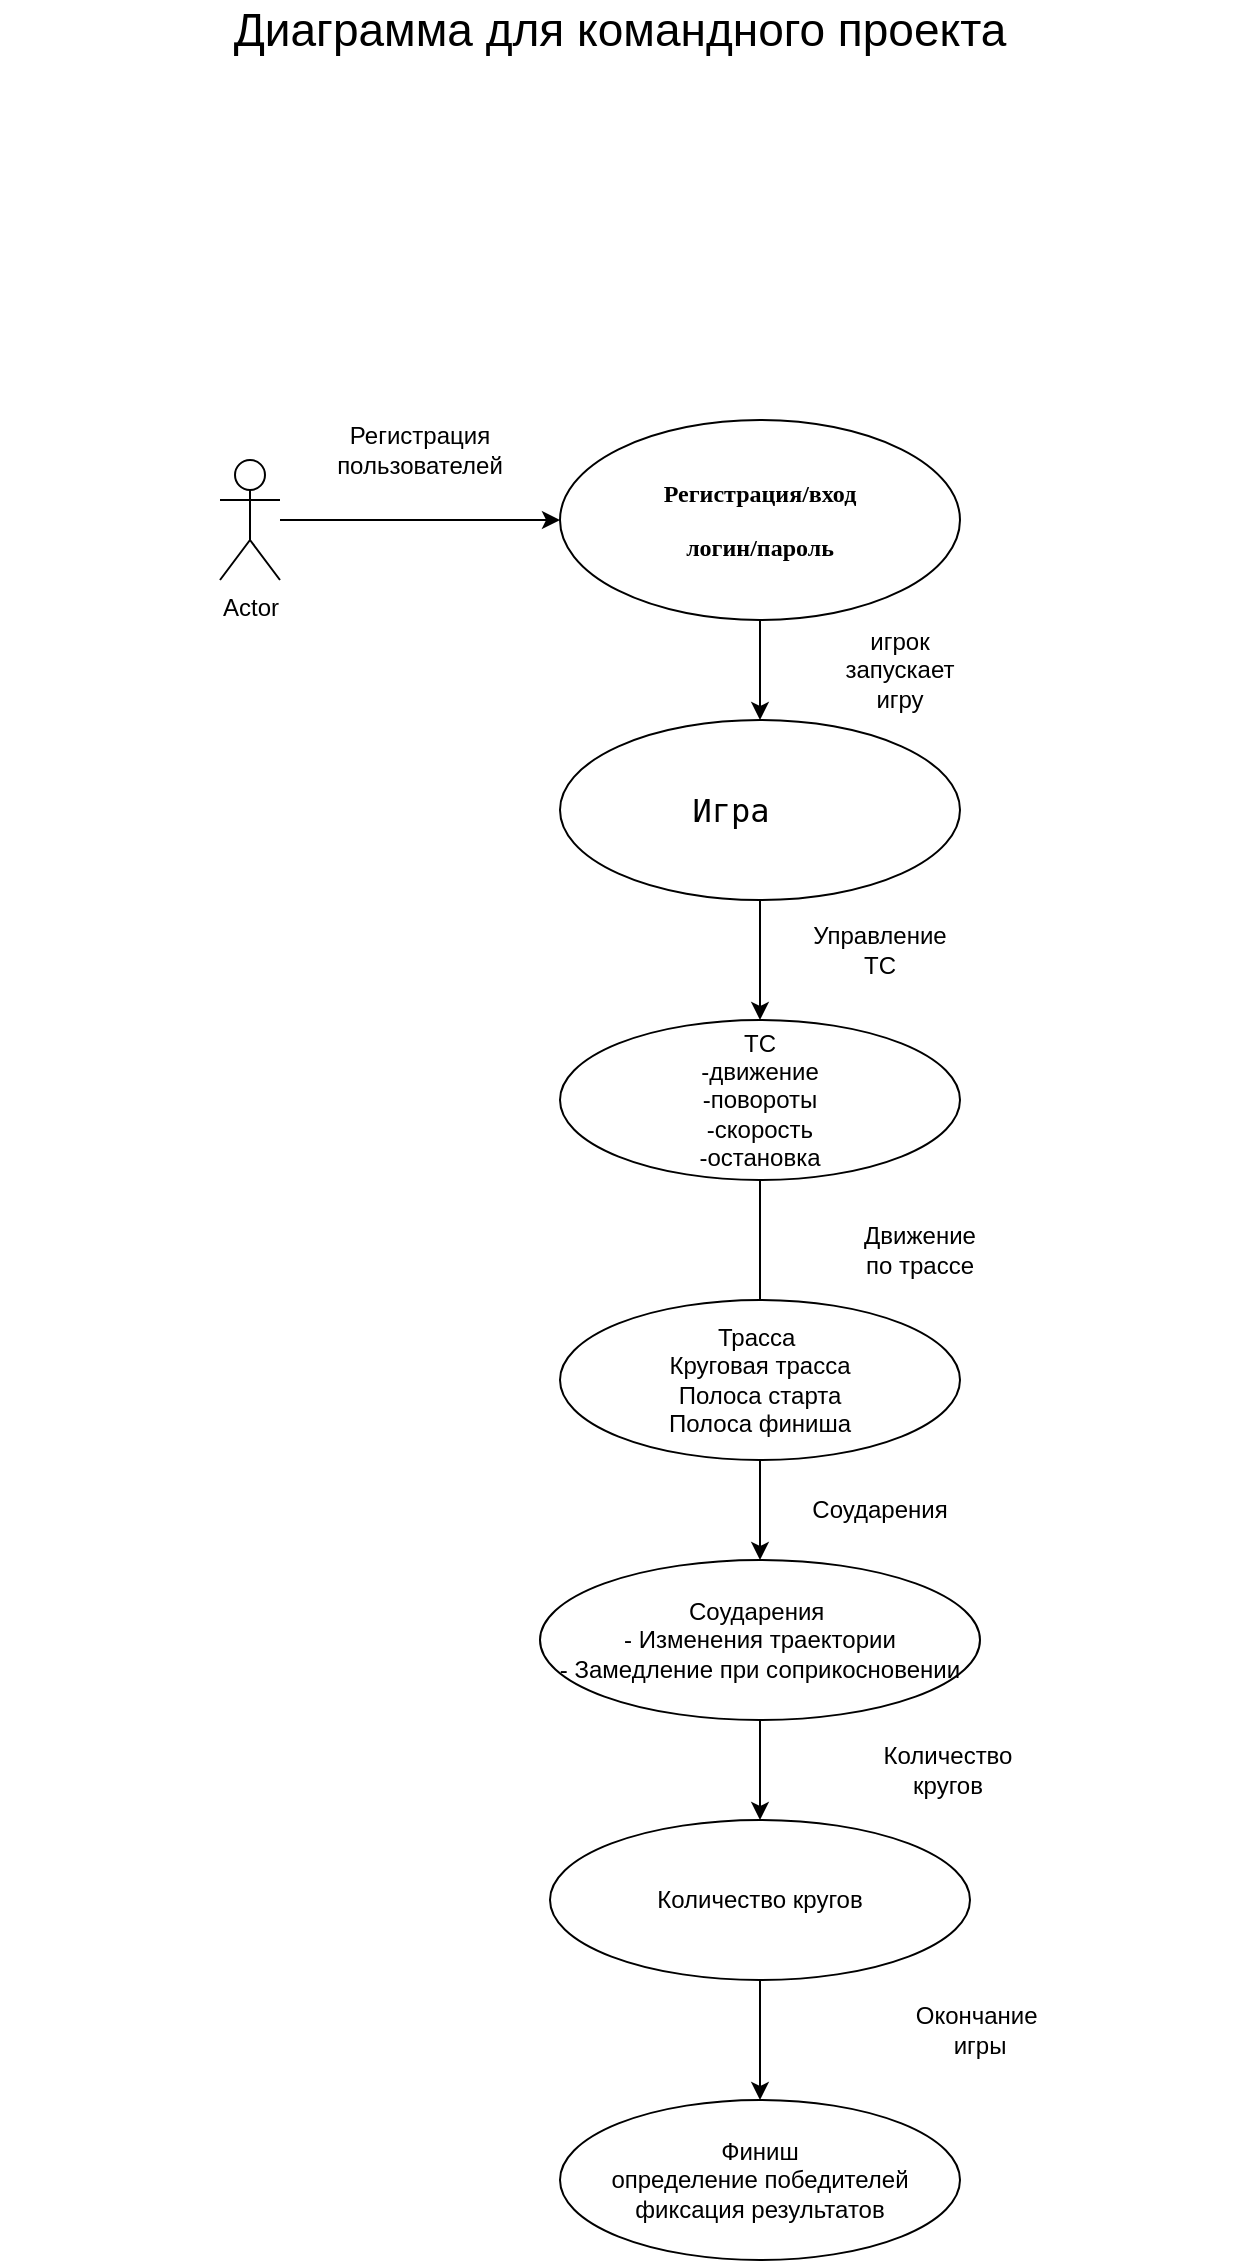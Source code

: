 <mxfile version="24.8.2">
  <diagram name="Страница — 1" id="8gGwUoWIRX5vgx9VEgOp">
    <mxGraphModel dx="1783" dy="3327" grid="1" gridSize="10" guides="1" tooltips="1" connect="1" arrows="1" fold="1" page="1" pageScale="1" pageWidth="827" pageHeight="1169" math="0" shadow="0">
      <root>
        <mxCell id="0" />
        <mxCell id="1" parent="0" />
        <mxCell id="Z53o12VufNQYs4QD0LuQ-4" value="Финиш&lt;div&gt;определение победителей&lt;/div&gt;&lt;div&gt;фиксация результатов&lt;/div&gt;" style="ellipse;whiteSpace=wrap;html=1;" parent="1" vertex="1">
          <mxGeometry x="390" y="-1220" width="200" height="80" as="geometry" />
        </mxCell>
        <mxCell id="arDiFbJuvy4ZhbAj9cv4-18" value="" style="edgeStyle=orthogonalEdgeStyle;rounded=0;orthogonalLoop=1;jettySize=auto;html=1;" edge="1" parent="1" source="Z53o12VufNQYs4QD0LuQ-5" target="Z53o12VufNQYs4QD0LuQ-4">
          <mxGeometry relative="1" as="geometry" />
        </mxCell>
        <mxCell id="Z53o12VufNQYs4QD0LuQ-5" value="Количество кругов" style="ellipse;whiteSpace=wrap;html=1;" parent="1" vertex="1">
          <mxGeometry x="385" y="-1360" width="210" height="80" as="geometry" />
        </mxCell>
        <mxCell id="Z53o12VufNQYs4QD0LuQ-7" value="Actor" style="shape=umlActor;verticalLabelPosition=bottom;verticalAlign=top;html=1;outlineConnect=0;" parent="1" vertex="1">
          <mxGeometry x="220" y="-2040" width="30" height="60" as="geometry" />
        </mxCell>
        <mxCell id="arDiFbJuvy4ZhbAj9cv4-17" value="" style="edgeStyle=orthogonalEdgeStyle;rounded=0;orthogonalLoop=1;jettySize=auto;html=1;" edge="1" parent="1" source="Z53o12VufNQYs4QD0LuQ-8" target="Z53o12VufNQYs4QD0LuQ-5">
          <mxGeometry relative="1" as="geometry" />
        </mxCell>
        <mxCell id="Z53o12VufNQYs4QD0LuQ-8" value="Соударения&amp;nbsp;&lt;div&gt;- Изменения траектории&lt;/div&gt;&lt;div&gt;- Замедление при соприкосновении&lt;/div&gt;" style="ellipse;whiteSpace=wrap;html=1;" parent="1" vertex="1">
          <mxGeometry x="380" y="-1490" width="220" height="80" as="geometry" />
        </mxCell>
        <mxCell id="arDiFbJuvy4ZhbAj9cv4-3" style="edgeStyle=orthogonalEdgeStyle;rounded=0;orthogonalLoop=1;jettySize=auto;html=1;" edge="1" parent="1" source="Z53o12VufNQYs4QD0LuQ-10">
          <mxGeometry relative="1" as="geometry">
            <mxPoint x="490" y="-1600" as="targetPoint" />
          </mxGeometry>
        </mxCell>
        <mxCell id="Z53o12VufNQYs4QD0LuQ-10" value="ТС&lt;div&gt;-движение&lt;/div&gt;&lt;div&gt;-повороты&lt;/div&gt;&lt;div&gt;-скорость&lt;/div&gt;&lt;div&gt;-остановка&lt;/div&gt;" style="ellipse;whiteSpace=wrap;html=1;" parent="1" vertex="1">
          <mxGeometry x="390" y="-1760" width="200" height="80" as="geometry" />
        </mxCell>
        <mxCell id="arDiFbJuvy4ZhbAj9cv4-6" style="edgeStyle=orthogonalEdgeStyle;rounded=0;orthogonalLoop=1;jettySize=auto;html=1;entryX=0.5;entryY=0;entryDx=0;entryDy=0;" edge="1" parent="1" source="Z53o12VufNQYs4QD0LuQ-11" target="Z53o12VufNQYs4QD0LuQ-8">
          <mxGeometry relative="1" as="geometry" />
        </mxCell>
        <mxCell id="Z53o12VufNQYs4QD0LuQ-11" value="Трасса&amp;nbsp;&lt;div&gt;Круговая трасса&lt;/div&gt;&lt;div&gt;Полоса старта&lt;/div&gt;&lt;div&gt;Полоса финиша&lt;/div&gt;" style="ellipse;whiteSpace=wrap;html=1;" parent="1" vertex="1">
          <mxGeometry x="390" y="-1620" width="200" height="80" as="geometry" />
        </mxCell>
        <mxCell id="arDiFbJuvy4ZhbAj9cv4-1" style="edgeStyle=orthogonalEdgeStyle;rounded=0;orthogonalLoop=1;jettySize=auto;html=1;entryX=0.5;entryY=0;entryDx=0;entryDy=0;" edge="1" parent="1" source="Z53o12VufNQYs4QD0LuQ-14" target="Z53o12VufNQYs4QD0LuQ-10">
          <mxGeometry relative="1" as="geometry" />
        </mxCell>
        <mxCell id="Z53o12VufNQYs4QD0LuQ-14" value="&lt;div style=&quot;&quot;&gt;&lt;pre style=&quot;font-family: &amp;quot;JetBrains Mono&amp;quot;, monospace;&quot;&gt;&lt;font style=&quot;font-size: 16px;&quot;&gt;Игра   &lt;/font&gt;&lt;/pre&gt;&lt;/div&gt;" style="ellipse;whiteSpace=wrap;html=1;" parent="1" vertex="1">
          <mxGeometry x="390" y="-1910" width="200" height="90" as="geometry" />
        </mxCell>
        <mxCell id="Z53o12VufNQYs4QD0LuQ-18" value="игрок запускает игру" style="text;html=1;align=center;verticalAlign=middle;whiteSpace=wrap;rounded=0;" parent="1" vertex="1">
          <mxGeometry x="530" y="-1950" width="60" height="30" as="geometry" />
        </mxCell>
        <mxCell id="arDiFbJuvy4ZhbAj9cv4-2" value="Управление ТС" style="text;html=1;align=center;verticalAlign=middle;whiteSpace=wrap;rounded=0;" vertex="1" parent="1">
          <mxGeometry x="520" y="-1810" width="60" height="30" as="geometry" />
        </mxCell>
        <mxCell id="arDiFbJuvy4ZhbAj9cv4-4" value="Движение по трассе" style="text;html=1;align=center;verticalAlign=middle;whiteSpace=wrap;rounded=0;" vertex="1" parent="1">
          <mxGeometry x="540" y="-1660" width="60" height="30" as="geometry" />
        </mxCell>
        <mxCell id="arDiFbJuvy4ZhbAj9cv4-5" value="Соударения" style="text;html=1;align=center;verticalAlign=middle;whiteSpace=wrap;rounded=0;" vertex="1" parent="1">
          <mxGeometry x="520" y="-1530" width="60" height="30" as="geometry" />
        </mxCell>
        <mxCell id="arDiFbJuvy4ZhbAj9cv4-11" value="Количество кругов" style="text;html=1;align=center;verticalAlign=middle;whiteSpace=wrap;rounded=0;" vertex="1" parent="1">
          <mxGeometry x="554" y="-1400" width="60" height="30" as="geometry" />
        </mxCell>
        <mxCell id="arDiFbJuvy4ZhbAj9cv4-16" style="edgeStyle=orthogonalEdgeStyle;rounded=0;orthogonalLoop=1;jettySize=auto;html=1;entryX=0.5;entryY=0;entryDx=0;entryDy=0;" edge="1" parent="1" source="arDiFbJuvy4ZhbAj9cv4-15" target="Z53o12VufNQYs4QD0LuQ-14">
          <mxGeometry relative="1" as="geometry" />
        </mxCell>
        <mxCell id="arDiFbJuvy4ZhbAj9cv4-15" value="&lt;div style=&quot;&quot;&gt;&lt;pre style=&quot;&quot;&gt;&lt;span style=&quot;background-color: rgb(255, 255, 255);&quot;&gt;&lt;b style=&quot;&quot;&gt;&lt;font style=&quot;&quot; face=&quot;Times New Roman&quot;&gt;Регистрация/вход&lt;/font&gt;&lt;/b&gt;&lt;/span&gt;&lt;/pre&gt;&lt;pre style=&quot;&quot;&gt;&lt;span style=&quot;background-color: rgb(255, 255, 255);&quot;&gt;&lt;b style=&quot;&quot;&gt;&lt;font style=&quot;&quot; face=&quot;kFZz6svUgxL2AhobKIru&quot;&gt;логин/пароль&lt;/font&gt;&lt;/b&gt;&lt;/span&gt;&lt;/pre&gt;&lt;/div&gt;" style="ellipse;whiteSpace=wrap;html=1;fillColor=#FFFFFF;" vertex="1" parent="1">
          <mxGeometry x="390" y="-2060" width="200" height="100" as="geometry" />
        </mxCell>
        <mxCell id="arDiFbJuvy4ZhbAj9cv4-19" style="edgeStyle=orthogonalEdgeStyle;rounded=0;orthogonalLoop=1;jettySize=auto;html=1;" edge="1" parent="1" source="Z53o12VufNQYs4QD0LuQ-7">
          <mxGeometry relative="1" as="geometry">
            <mxPoint x="390" y="-2010" as="targetPoint" />
          </mxGeometry>
        </mxCell>
        <mxCell id="arDiFbJuvy4ZhbAj9cv4-20" value="Регистрация пользователей" style="text;html=1;align=center;verticalAlign=middle;whiteSpace=wrap;rounded=0;" vertex="1" parent="1">
          <mxGeometry x="290" y="-2060" width="60" height="30" as="geometry" />
        </mxCell>
        <mxCell id="arDiFbJuvy4ZhbAj9cv4-21" value="Окончание&amp;nbsp;&lt;div&gt;игры&lt;/div&gt;" style="text;html=1;align=center;verticalAlign=middle;whiteSpace=wrap;rounded=0;" vertex="1" parent="1">
          <mxGeometry x="570" y="-1270" width="60" height="30" as="geometry" />
        </mxCell>
        <mxCell id="arDiFbJuvy4ZhbAj9cv4-22" value="&lt;font style=&quot;font-size: 23px;&quot;&gt;Диаграмма для командного проекта&lt;/font&gt;" style="text;html=1;align=center;verticalAlign=middle;whiteSpace=wrap;rounded=0;" vertex="1" parent="1">
          <mxGeometry x="110" y="-2270" width="620" height="30" as="geometry" />
        </mxCell>
      </root>
    </mxGraphModel>
  </diagram>
</mxfile>
